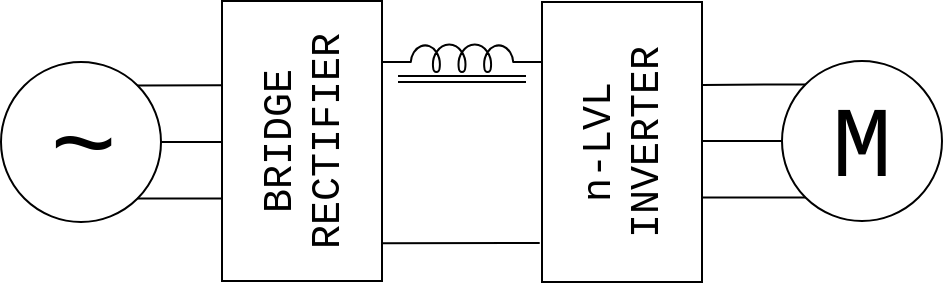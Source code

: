 <mxfile version="10.6.9" type="github"><diagram id="Poc47pYieSkaDkNw2FNX" name="Page-1"><mxGraphModel dx="797" dy="446" grid="1" gridSize="5" guides="1" tooltips="1" connect="1" arrows="1" fold="1" page="1" pageScale="1" pageWidth="827" pageHeight="1169" math="0" shadow="0"><root><mxCell id="0"/><mxCell id="1" parent="0"/><mxCell id="W9D-Zhkd5cadLRXx7c5U-100" style="edgeStyle=orthogonalEdgeStyle;rounded=0;orthogonalLoop=1;jettySize=auto;html=1;exitX=1;exitY=0.5;exitDx=0;exitDy=0;endArrow=none;endFill=0;fontSize=56;entryX=0;entryY=0.5;entryDx=0;entryDy=0;" parent="1" source="W9D-Zhkd5cadLRXx7c5U-19" target="UvgrBPty_IR_z2BWXvbX-2" edge="1"><mxGeometry relative="1" as="geometry"><mxPoint x="115" y="340" as="targetPoint"/></mxGeometry></mxCell><mxCell id="FnhtZTbunHc5TWVv3wBt-4" style="rounded=0;orthogonalLoop=1;jettySize=auto;html=1;exitX=1;exitY=1;exitDx=0;exitDy=0;endArrow=none;endFill=0;fontSize=56;entryX=0.001;entryY=0.705;entryDx=0;entryDy=0;entryPerimeter=0;" parent="1" source="W9D-Zhkd5cadLRXx7c5U-19" target="UvgrBPty_IR_z2BWXvbX-2" edge="1"><mxGeometry relative="1" as="geometry"><mxPoint x="110" y="369" as="targetPoint"/></mxGeometry></mxCell><mxCell id="UvgrBPty_IR_z2BWXvbX-3" style="edgeStyle=none;rounded=0;orthogonalLoop=1;jettySize=auto;html=1;exitX=1;exitY=0;exitDx=0;exitDy=0;entryX=-0.006;entryY=0.301;entryDx=0;entryDy=0;entryPerimeter=0;fontFamily=Courier New;fontSize=20;endArrow=none;endFill=0;" parent="1" source="W9D-Zhkd5cadLRXx7c5U-19" target="UvgrBPty_IR_z2BWXvbX-2" edge="1"><mxGeometry relative="1" as="geometry"/></mxCell><mxCell id="W9D-Zhkd5cadLRXx7c5U-19" value="" style="ellipse;whiteSpace=wrap;html=1;aspect=fixed;fillColor=none;" parent="1" vertex="1"><mxGeometry x="9.5" y="300" width="80" height="80" as="geometry"/></mxCell><mxCell id="W9D-Zhkd5cadLRXx7c5U-89" value="&lt;div style=&quot;font-size: 56px;&quot;&gt;&lt;div style=&quot;font-size: 56px;&quot; align=&quot;center&quot;&gt;&lt;font style=&quot;font-size: 56px;&quot; face=&quot;Courier New&quot;&gt;~&lt;br style=&quot;font-size: 56px;&quot;&gt;&lt;/font&gt;&lt;/div&gt;&lt;font style=&quot;font-size: 56px;&quot; face=&quot;Courier New&quot;&gt;&lt;/font&gt;&lt;/div&gt;" style="text;html=1;resizable=0;points=[];autosize=1;align=left;verticalAlign=top;spacingTop=-4;fontSize=56;" parent="1" vertex="1"><mxGeometry x="31.5" y="303" width="30" height="20" as="geometry"/></mxCell><mxCell id="FnhtZTbunHc5TWVv3wBt-36" style="rounded=0;orthogonalLoop=1;jettySize=auto;html=1;exitX=0;exitY=0;exitDx=0;exitDy=0;startArrow=none;startFill=0;startSize=3;endArrow=none;endFill=0;endSize=3;fontSize=56;entryX=1.004;entryY=0.296;entryDx=0;entryDy=0;entryPerimeter=0;" parent="1" source="FnhtZTbunHc5TWVv3wBt-32" target="UvgrBPty_IR_z2BWXvbX-4" edge="1"><mxGeometry relative="1" as="geometry"><mxPoint x="365" y="311.189" as="targetPoint"/></mxGeometry></mxCell><mxCell id="FnhtZTbunHc5TWVv3wBt-40" style="rounded=0;orthogonalLoop=1;jettySize=auto;html=1;exitX=0;exitY=0.5;exitDx=0;exitDy=0;startArrow=none;startFill=0;startSize=3;endArrow=none;endFill=0;endSize=3;fontSize=56;entryX=1.001;entryY=0.496;entryDx=0;entryDy=0;entryPerimeter=0;" parent="1" source="FnhtZTbunHc5TWVv3wBt-32" target="UvgrBPty_IR_z2BWXvbX-4" edge="1"><mxGeometry relative="1" as="geometry"><mxPoint x="365" y="339.468" as="targetPoint"/></mxGeometry></mxCell><mxCell id="UvgrBPty_IR_z2BWXvbX-7" style="edgeStyle=none;rounded=0;orthogonalLoop=1;jettySize=auto;html=1;exitX=0;exitY=1;exitDx=0;exitDy=0;entryX=1.003;entryY=0.698;entryDx=0;entryDy=0;entryPerimeter=0;endArrow=none;endFill=0;fontFamily=Courier New;fontSize=20;" parent="1" source="FnhtZTbunHc5TWVv3wBt-32" target="UvgrBPty_IR_z2BWXvbX-4" edge="1"><mxGeometry relative="1" as="geometry"/></mxCell><mxCell id="FnhtZTbunHc5TWVv3wBt-32" value="" style="ellipse;whiteSpace=wrap;html=1;aspect=fixed;fillColor=none;" parent="1" vertex="1"><mxGeometry x="400" y="299.5" width="80" height="80" as="geometry"/></mxCell><mxCell id="FnhtZTbunHc5TWVv3wBt-41" value="&lt;font style=&quot;font-size: 50px&quot; face=&quot;Courier New&quot;&gt;M&lt;/font&gt;" style="text;html=1;resizable=0;points=[];autosize=1;align=left;verticalAlign=top;spacingTop=-4;fontSize=56;" parent="1" vertex="1"><mxGeometry x="423" y="300.5" width="45" height="75" as="geometry"/></mxCell><mxCell id="UvgrBPty_IR_z2BWXvbX-2" value="BRIDGE RECTIFIER" style="rounded=0;whiteSpace=wrap;html=1;strokeColor=#000000;fillColor=none;horizontal=0;fontSize=20;fontFamily=Courier New;" parent="1" vertex="1"><mxGeometry x="120" y="269.5" width="80" height="140" as="geometry"/></mxCell><mxCell id="UvgrBPty_IR_z2BWXvbX-4" value="n-LVL INVERTER" style="rounded=0;whiteSpace=wrap;html=1;strokeColor=#000000;fillColor=none;horizontal=0;fontSize=20;fontFamily=Courier New;" parent="1" vertex="1"><mxGeometry x="280" y="270" width="80" height="140" as="geometry"/></mxCell><mxCell id="UvgrBPty_IR_z2BWXvbX-6" value="" style="endArrow=none;html=1;fontFamily=Courier New;fontSize=20;exitX=1.004;exitY=0.147;exitDx=0;exitDy=0;exitPerimeter=0;entryX=-0.008;entryY=0.143;entryDx=0;entryDy=0;entryPerimeter=0;" parent="1" edge="1"><mxGeometry width="50" height="50" relative="1" as="geometry"><mxPoint x="199.823" y="390.613" as="sourcePoint"/><mxPoint x="278.855" y="390.452" as="targetPoint"/></mxGeometry></mxCell><mxCell id="v7mMH6m2aGt-C7CfB2yP-1" value="" style="pointerEvents=1;verticalLabelPosition=bottom;shadow=0;dashed=0;align=center;fillColor=#ffffff;html=1;verticalAlign=top;strokeWidth=1;shape=mxgraph.electrical.inductors.magnetic_core;direction=north;fontFamily=Courier New;fontSize=20;" vertex="1" parent="1"><mxGeometry x="208" y="307" width="64" height="3" as="geometry"/></mxCell><mxCell id="v7mMH6m2aGt-C7CfB2yP-2" value="" style="pointerEvents=1;verticalLabelPosition=bottom;shadow=0;dashed=0;align=center;fillColor=#ffffff;html=1;verticalAlign=top;strokeWidth=1;shape=mxgraph.electrical.inductors.inductor_5;fontFamily=Courier New;fontSize=20;" vertex="1" parent="1"><mxGeometry x="200" y="291" width="80" height="14" as="geometry"/></mxCell></root></mxGraphModel></diagram></mxfile>